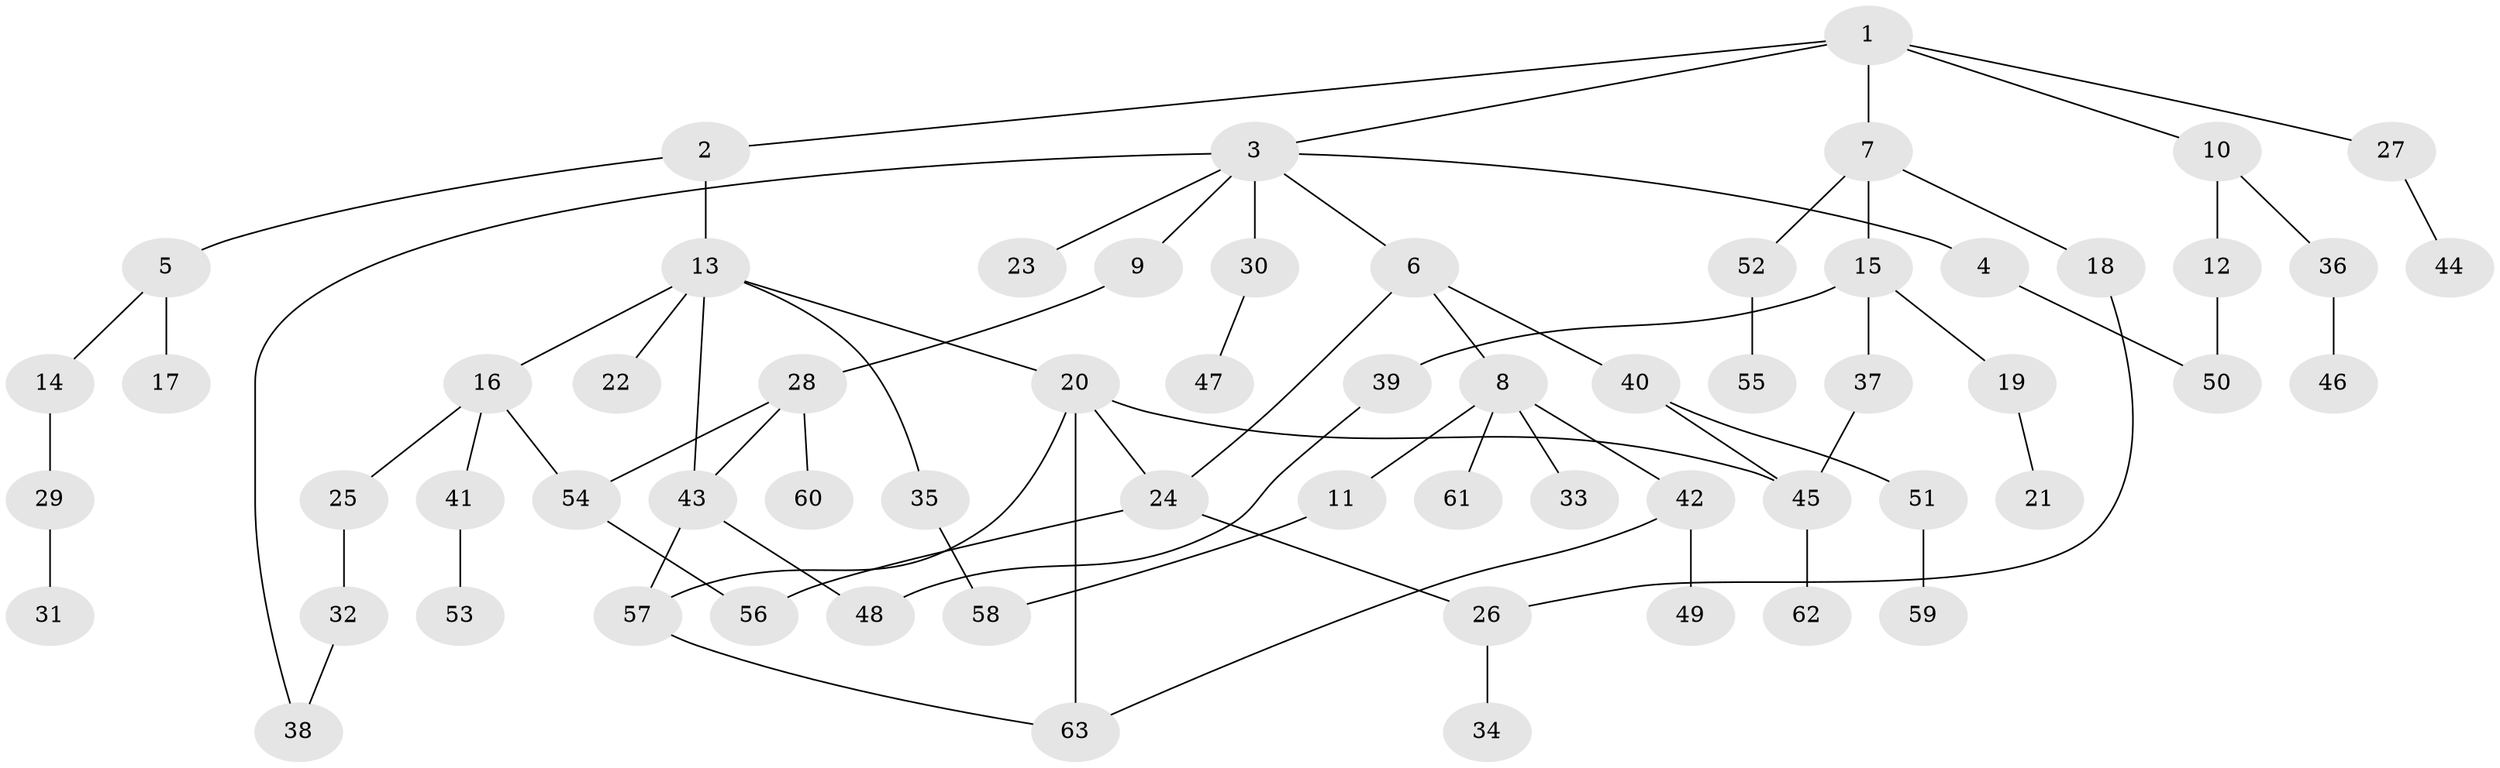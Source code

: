 // coarse degree distribution, {6: 0.10526315789473684, 4: 0.10526315789473684, 3: 0.15789473684210525, 2: 0.2631578947368421, 5: 0.05263157894736842, 1: 0.3157894736842105}
// Generated by graph-tools (version 1.1) at 2025/36/03/04/25 23:36:08]
// undirected, 63 vertices, 76 edges
graph export_dot {
  node [color=gray90,style=filled];
  1;
  2;
  3;
  4;
  5;
  6;
  7;
  8;
  9;
  10;
  11;
  12;
  13;
  14;
  15;
  16;
  17;
  18;
  19;
  20;
  21;
  22;
  23;
  24;
  25;
  26;
  27;
  28;
  29;
  30;
  31;
  32;
  33;
  34;
  35;
  36;
  37;
  38;
  39;
  40;
  41;
  42;
  43;
  44;
  45;
  46;
  47;
  48;
  49;
  50;
  51;
  52;
  53;
  54;
  55;
  56;
  57;
  58;
  59;
  60;
  61;
  62;
  63;
  1 -- 2;
  1 -- 3;
  1 -- 7;
  1 -- 10;
  1 -- 27;
  2 -- 5;
  2 -- 13;
  3 -- 4;
  3 -- 6;
  3 -- 9;
  3 -- 23;
  3 -- 30;
  3 -- 38;
  4 -- 50;
  5 -- 14;
  5 -- 17;
  6 -- 8;
  6 -- 40;
  6 -- 24;
  7 -- 15;
  7 -- 18;
  7 -- 52;
  8 -- 11;
  8 -- 33;
  8 -- 42;
  8 -- 61;
  9 -- 28;
  10 -- 12;
  10 -- 36;
  11 -- 58;
  12 -- 50;
  13 -- 16;
  13 -- 20;
  13 -- 22;
  13 -- 35;
  13 -- 43;
  14 -- 29;
  15 -- 19;
  15 -- 37;
  15 -- 39;
  16 -- 25;
  16 -- 41;
  16 -- 54;
  18 -- 26;
  19 -- 21;
  20 -- 24;
  20 -- 63;
  20 -- 45;
  20 -- 57;
  24 -- 56;
  24 -- 26;
  25 -- 32;
  26 -- 34;
  27 -- 44;
  28 -- 54;
  28 -- 60;
  28 -- 43;
  29 -- 31;
  30 -- 47;
  32 -- 38;
  35 -- 58;
  36 -- 46;
  37 -- 45;
  39 -- 48;
  40 -- 51;
  40 -- 45;
  41 -- 53;
  42 -- 49;
  42 -- 63;
  43 -- 48;
  43 -- 57;
  45 -- 62;
  51 -- 59;
  52 -- 55;
  54 -- 56;
  57 -- 63;
}
